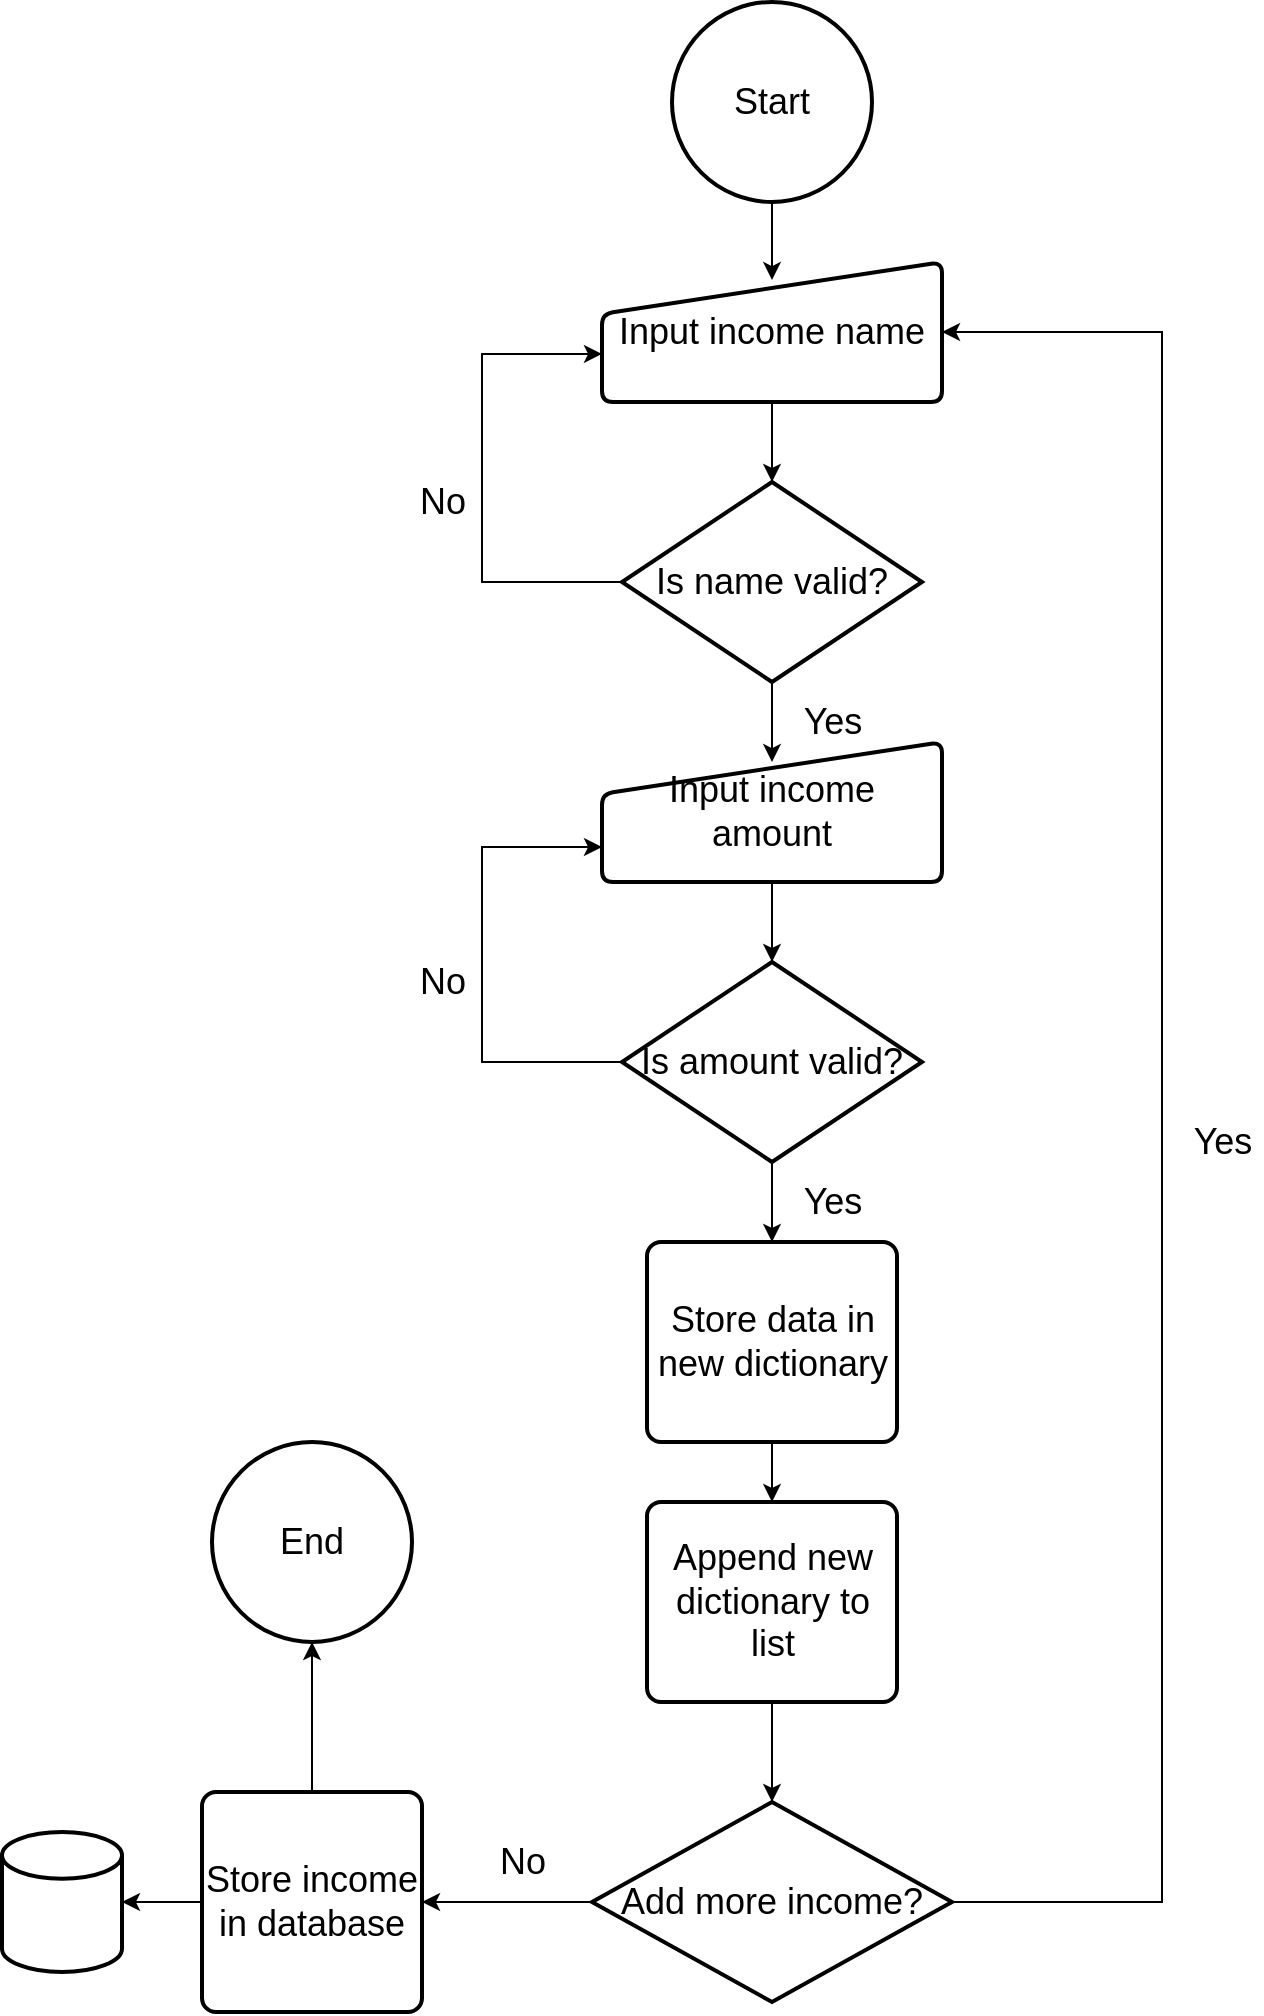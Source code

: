 <mxfile version="12.5.6" type="device"><diagram id="p9ykYEE_5_Y343Sardqt" name="Page-1"><mxGraphModel dx="1970" dy="1010" grid="1" gridSize="10" guides="1" tooltips="1" connect="1" arrows="1" fold="1" page="1" pageScale="1" pageWidth="850" pageHeight="1100" math="0" shadow="0"><root><mxCell id="0"/><mxCell id="1" parent="0"/><mxCell id="8J9u3sqtQ0yWC3RGy4-9-4" style="edgeStyle=orthogonalEdgeStyle;rounded=0;orthogonalLoop=1;jettySize=auto;html=1;exitX=0.5;exitY=1;exitDx=0;exitDy=0;exitPerimeter=0;entryX=0.5;entryY=0.129;entryDx=0;entryDy=0;entryPerimeter=0;" edge="1" parent="1" source="8J9u3sqtQ0yWC3RGy4-9-2" target="8J9u3sqtQ0yWC3RGy4-9-3"><mxGeometry relative="1" as="geometry"/></mxCell><mxCell id="8J9u3sqtQ0yWC3RGy4-9-2" value="&lt;font style=&quot;font-size: 18px&quot;&gt;Start&lt;/font&gt;" style="strokeWidth=2;html=1;shape=mxgraph.flowchart.start_2;whiteSpace=wrap;" vertex="1" parent="1"><mxGeometry x="415" y="10" width="100" height="100" as="geometry"/></mxCell><mxCell id="8J9u3sqtQ0yWC3RGy4-9-6" style="edgeStyle=orthogonalEdgeStyle;rounded=0;orthogonalLoop=1;jettySize=auto;html=1;exitX=0.5;exitY=1;exitDx=0;exitDy=0;entryX=0.5;entryY=0;entryDx=0;entryDy=0;entryPerimeter=0;" edge="1" parent="1" source="8J9u3sqtQ0yWC3RGy4-9-3" target="8J9u3sqtQ0yWC3RGy4-9-5"><mxGeometry relative="1" as="geometry"/></mxCell><mxCell id="8J9u3sqtQ0yWC3RGy4-9-3" value="&lt;font style=&quot;font-size: 18px&quot;&gt;Input income name&lt;/font&gt;" style="html=1;strokeWidth=2;shape=manualInput;whiteSpace=wrap;rounded=1;size=26;arcSize=11;" vertex="1" parent="1"><mxGeometry x="380" y="140" width="170" height="70" as="geometry"/></mxCell><mxCell id="8J9u3sqtQ0yWC3RGy4-9-7" style="edgeStyle=orthogonalEdgeStyle;rounded=0;orthogonalLoop=1;jettySize=auto;html=1;exitX=0;exitY=0.5;exitDx=0;exitDy=0;exitPerimeter=0;entryX=0;entryY=0.657;entryDx=0;entryDy=0;entryPerimeter=0;" edge="1" parent="1" source="8J9u3sqtQ0yWC3RGy4-9-5" target="8J9u3sqtQ0yWC3RGy4-9-3"><mxGeometry relative="1" as="geometry"><Array as="points"><mxPoint x="320" y="300"/><mxPoint x="320" y="186"/></Array></mxGeometry></mxCell><mxCell id="8J9u3sqtQ0yWC3RGy4-9-10" style="edgeStyle=orthogonalEdgeStyle;rounded=0;orthogonalLoop=1;jettySize=auto;html=1;exitX=0.5;exitY=1;exitDx=0;exitDy=0;exitPerimeter=0;entryX=0.5;entryY=0.143;entryDx=0;entryDy=0;entryPerimeter=0;" edge="1" parent="1" source="8J9u3sqtQ0yWC3RGy4-9-5" target="8J9u3sqtQ0yWC3RGy4-9-9"><mxGeometry relative="1" as="geometry"/></mxCell><mxCell id="8J9u3sqtQ0yWC3RGy4-9-5" value="&lt;font style=&quot;font-size: 18px&quot;&gt;Is name valid?&lt;br&gt;&lt;/font&gt;" style="strokeWidth=2;html=1;shape=mxgraph.flowchart.decision;whiteSpace=wrap;" vertex="1" parent="1"><mxGeometry x="390" y="250" width="150" height="100" as="geometry"/></mxCell><mxCell id="8J9u3sqtQ0yWC3RGy4-9-8" value="&lt;font style=&quot;font-size: 18px&quot;&gt;No&lt;/font&gt;" style="text;html=1;align=center;verticalAlign=middle;resizable=0;points=[];autosize=1;" vertex="1" parent="1"><mxGeometry x="280" y="250" width="40" height="20" as="geometry"/></mxCell><mxCell id="8J9u3sqtQ0yWC3RGy4-9-13" style="edgeStyle=orthogonalEdgeStyle;rounded=0;orthogonalLoop=1;jettySize=auto;html=1;exitX=0.5;exitY=1;exitDx=0;exitDy=0;entryX=0.5;entryY=0;entryDx=0;entryDy=0;entryPerimeter=0;" edge="1" parent="1" source="8J9u3sqtQ0yWC3RGy4-9-9" target="8J9u3sqtQ0yWC3RGy4-9-12"><mxGeometry relative="1" as="geometry"/></mxCell><mxCell id="8J9u3sqtQ0yWC3RGy4-9-9" value="&lt;font style=&quot;font-size: 18px&quot;&gt;Input income amount&lt;br&gt;&lt;/font&gt;" style="html=1;strokeWidth=2;shape=manualInput;whiteSpace=wrap;rounded=1;size=26;arcSize=11;" vertex="1" parent="1"><mxGeometry x="380" y="380" width="170" height="70" as="geometry"/></mxCell><mxCell id="8J9u3sqtQ0yWC3RGy4-9-11" value="&lt;font style=&quot;font-size: 18px&quot;&gt;Yes&lt;/font&gt;" style="text;html=1;align=center;verticalAlign=middle;resizable=0;points=[];autosize=1;" vertex="1" parent="1"><mxGeometry x="475" y="360" width="40" height="20" as="geometry"/></mxCell><mxCell id="8J9u3sqtQ0yWC3RGy4-9-15" style="edgeStyle=orthogonalEdgeStyle;rounded=0;orthogonalLoop=1;jettySize=auto;html=1;exitX=0;exitY=0.5;exitDx=0;exitDy=0;exitPerimeter=0;entryX=0;entryY=0.75;entryDx=0;entryDy=0;" edge="1" parent="1" source="8J9u3sqtQ0yWC3RGy4-9-12" target="8J9u3sqtQ0yWC3RGy4-9-9"><mxGeometry relative="1" as="geometry"><Array as="points"><mxPoint x="320" y="540"/><mxPoint x="320" y="433"/></Array></mxGeometry></mxCell><mxCell id="8J9u3sqtQ0yWC3RGy4-9-20" style="edgeStyle=orthogonalEdgeStyle;rounded=0;orthogonalLoop=1;jettySize=auto;html=1;exitX=0.5;exitY=1;exitDx=0;exitDy=0;exitPerimeter=0;entryX=0.5;entryY=0;entryDx=0;entryDy=0;" edge="1" parent="1" source="8J9u3sqtQ0yWC3RGy4-9-12" target="8J9u3sqtQ0yWC3RGy4-9-19"><mxGeometry relative="1" as="geometry"/></mxCell><mxCell id="8J9u3sqtQ0yWC3RGy4-9-12" value="&lt;font style=&quot;font-size: 18px&quot;&gt;Is amount valid?&lt;br&gt;&lt;/font&gt;" style="strokeWidth=2;html=1;shape=mxgraph.flowchart.decision;whiteSpace=wrap;" vertex="1" parent="1"><mxGeometry x="390" y="490" width="150" height="100" as="geometry"/></mxCell><mxCell id="8J9u3sqtQ0yWC3RGy4-9-16" value="&lt;font style=&quot;font-size: 18px&quot;&gt;No&lt;/font&gt;" style="text;html=1;align=center;verticalAlign=middle;resizable=0;points=[];autosize=1;" vertex="1" parent="1"><mxGeometry x="280" y="490" width="40" height="20" as="geometry"/></mxCell><mxCell id="8J9u3sqtQ0yWC3RGy4-9-18" value="&lt;font style=&quot;font-size: 18px&quot;&gt;Yes&lt;/font&gt;" style="text;html=1;align=center;verticalAlign=middle;resizable=0;points=[];autosize=1;" vertex="1" parent="1"><mxGeometry x="475" y="600" width="40" height="20" as="geometry"/></mxCell><mxCell id="8J9u3sqtQ0yWC3RGy4-9-23" style="edgeStyle=orthogonalEdgeStyle;rounded=0;orthogonalLoop=1;jettySize=auto;html=1;exitX=0.5;exitY=1;exitDx=0;exitDy=0;entryX=0.5;entryY=0;entryDx=0;entryDy=0;" edge="1" parent="1" source="8J9u3sqtQ0yWC3RGy4-9-19" target="8J9u3sqtQ0yWC3RGy4-9-22"><mxGeometry relative="1" as="geometry"/></mxCell><mxCell id="8J9u3sqtQ0yWC3RGy4-9-19" value="&lt;font style=&quot;font-size: 18px&quot;&gt;Store data in new dictionary&lt;br&gt;&lt;/font&gt;" style="rounded=1;whiteSpace=wrap;html=1;absoluteArcSize=1;arcSize=14;strokeWidth=2;" vertex="1" parent="1"><mxGeometry x="402.5" y="630" width="125" height="100" as="geometry"/></mxCell><mxCell id="8J9u3sqtQ0yWC3RGy4-9-28" style="edgeStyle=orthogonalEdgeStyle;rounded=0;orthogonalLoop=1;jettySize=auto;html=1;exitX=0.5;exitY=1;exitDx=0;exitDy=0;entryX=0.5;entryY=0;entryDx=0;entryDy=0;entryPerimeter=0;" edge="1" parent="1" source="8J9u3sqtQ0yWC3RGy4-9-22" target="8J9u3sqtQ0yWC3RGy4-9-25"><mxGeometry relative="1" as="geometry"/></mxCell><mxCell id="8J9u3sqtQ0yWC3RGy4-9-22" value="&lt;font style=&quot;font-size: 18px&quot;&gt;Append new dictionary to list&lt;br&gt;&lt;/font&gt;" style="rounded=1;whiteSpace=wrap;html=1;absoluteArcSize=1;arcSize=14;strokeWidth=2;" vertex="1" parent="1"><mxGeometry x="402.5" y="760" width="125" height="100" as="geometry"/></mxCell><mxCell id="8J9u3sqtQ0yWC3RGy4-9-26" style="edgeStyle=orthogonalEdgeStyle;rounded=0;orthogonalLoop=1;jettySize=auto;html=1;entryX=1;entryY=0.5;entryDx=0;entryDy=0;exitX=1;exitY=0.5;exitDx=0;exitDy=0;exitPerimeter=0;" edge="1" parent="1" source="8J9u3sqtQ0yWC3RGy4-9-25" target="8J9u3sqtQ0yWC3RGy4-9-3"><mxGeometry relative="1" as="geometry"><Array as="points"><mxPoint x="660" y="960"/><mxPoint x="660" y="175"/></Array></mxGeometry></mxCell><mxCell id="8J9u3sqtQ0yWC3RGy4-9-30" style="edgeStyle=orthogonalEdgeStyle;rounded=0;orthogonalLoop=1;jettySize=auto;html=1;exitX=0;exitY=0.5;exitDx=0;exitDy=0;exitPerimeter=0;entryX=1;entryY=0.5;entryDx=0;entryDy=0;" edge="1" parent="1" source="8J9u3sqtQ0yWC3RGy4-9-25" target="8J9u3sqtQ0yWC3RGy4-9-29"><mxGeometry relative="1" as="geometry"/></mxCell><mxCell id="8J9u3sqtQ0yWC3RGy4-9-25" value="&lt;font style=&quot;font-size: 18px&quot;&gt;Add more income?&lt;font style=&quot;font-size: 18px&quot;&gt;&lt;br&gt;&lt;/font&gt;&lt;/font&gt;" style="strokeWidth=2;html=1;shape=mxgraph.flowchart.decision;whiteSpace=wrap;" vertex="1" parent="1"><mxGeometry x="375" y="910" width="180" height="100" as="geometry"/></mxCell><mxCell id="8J9u3sqtQ0yWC3RGy4-9-27" value="&lt;font style=&quot;font-size: 18px&quot;&gt;Yes&lt;/font&gt;" style="text;html=1;align=center;verticalAlign=middle;resizable=0;points=[];autosize=1;" vertex="1" parent="1"><mxGeometry x="670" y="570" width="40" height="20" as="geometry"/></mxCell><mxCell id="8J9u3sqtQ0yWC3RGy4-9-33" style="edgeStyle=orthogonalEdgeStyle;rounded=0;orthogonalLoop=1;jettySize=auto;html=1;exitX=0;exitY=0.5;exitDx=0;exitDy=0;entryX=1;entryY=0.5;entryDx=0;entryDy=0;entryPerimeter=0;" edge="1" parent="1" source="8J9u3sqtQ0yWC3RGy4-9-29" target="8J9u3sqtQ0yWC3RGy4-9-32"><mxGeometry relative="1" as="geometry"/></mxCell><mxCell id="8J9u3sqtQ0yWC3RGy4-9-35" style="edgeStyle=orthogonalEdgeStyle;rounded=0;orthogonalLoop=1;jettySize=auto;html=1;exitX=0.5;exitY=0;exitDx=0;exitDy=0;entryX=0.5;entryY=1;entryDx=0;entryDy=0;entryPerimeter=0;" edge="1" parent="1" source="8J9u3sqtQ0yWC3RGy4-9-29" target="8J9u3sqtQ0yWC3RGy4-9-34"><mxGeometry relative="1" as="geometry"/></mxCell><mxCell id="8J9u3sqtQ0yWC3RGy4-9-29" value="&lt;font style=&quot;font-size: 18px&quot;&gt;Store income in database&lt;br&gt;&lt;/font&gt;" style="rounded=1;whiteSpace=wrap;html=1;absoluteArcSize=1;arcSize=14;strokeWidth=2;" vertex="1" parent="1"><mxGeometry x="180" y="905" width="110" height="110" as="geometry"/></mxCell><mxCell id="8J9u3sqtQ0yWC3RGy4-9-31" value="&lt;font style=&quot;font-size: 18px&quot;&gt;No&lt;/font&gt;" style="text;html=1;align=center;verticalAlign=middle;resizable=0;points=[];autosize=1;" vertex="1" parent="1"><mxGeometry x="320" y="930" width="40" height="20" as="geometry"/></mxCell><mxCell id="8J9u3sqtQ0yWC3RGy4-9-32" value="" style="strokeWidth=2;html=1;shape=mxgraph.flowchart.database;whiteSpace=wrap;" vertex="1" parent="1"><mxGeometry x="80" y="925" width="60" height="70" as="geometry"/></mxCell><mxCell id="8J9u3sqtQ0yWC3RGy4-9-34" value="&lt;font style=&quot;font-size: 18px&quot;&gt;End&lt;/font&gt;" style="strokeWidth=2;html=1;shape=mxgraph.flowchart.start_2;whiteSpace=wrap;" vertex="1" parent="1"><mxGeometry x="185" y="730" width="100" height="100" as="geometry"/></mxCell></root></mxGraphModel></diagram></mxfile>